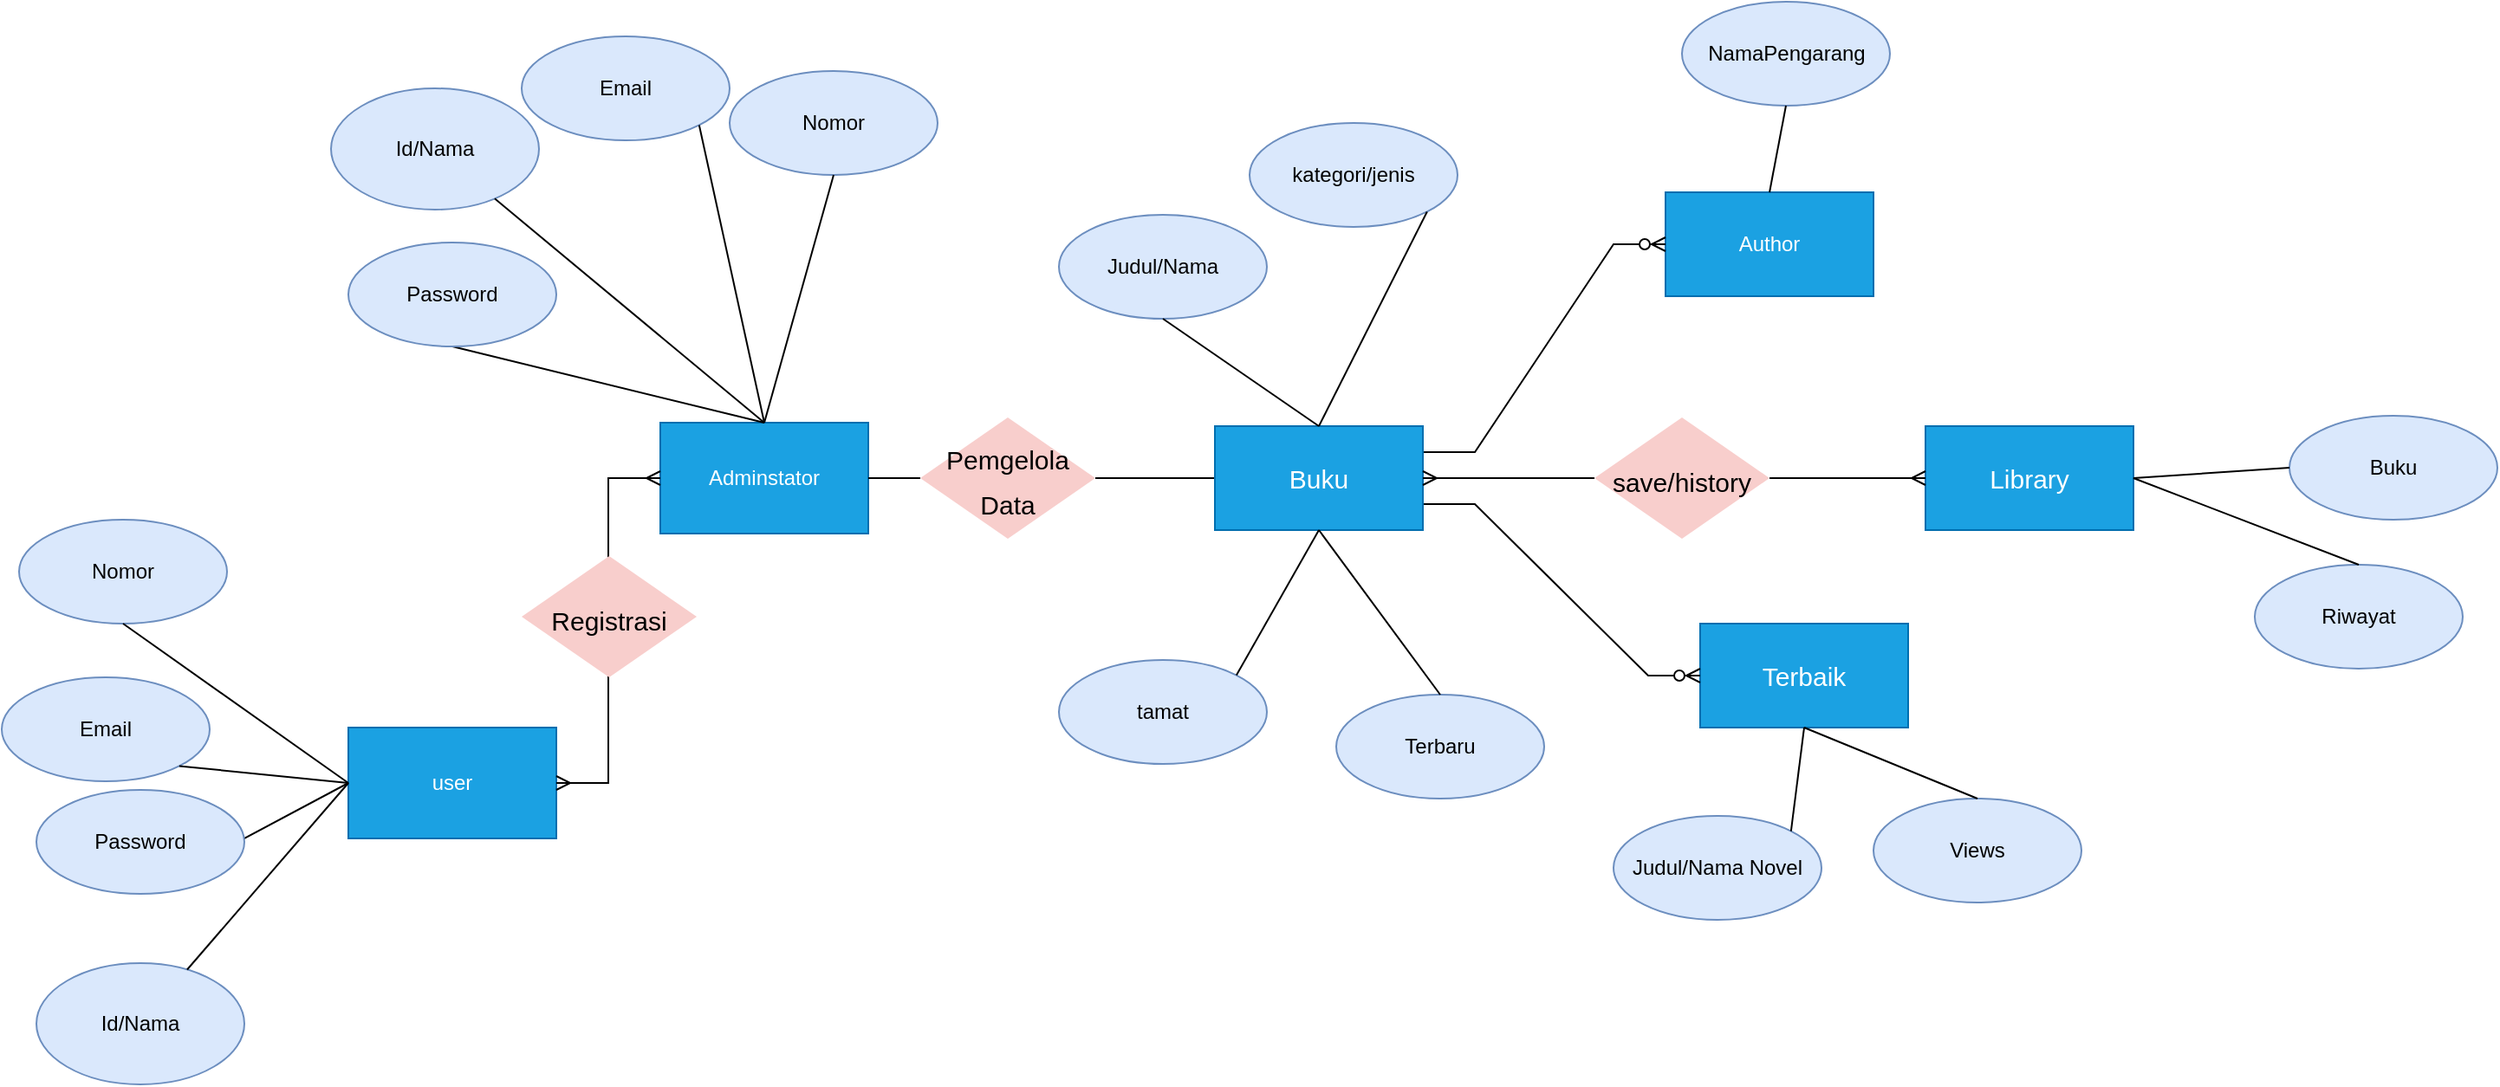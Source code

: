 <mxfile version="17.4.4" type="github">
  <diagram id="R2lEEEUBdFMjLlhIrx00" name="Page-1">
    <mxGraphModel dx="2433" dy="561" grid="1" gridSize="10" guides="1" tooltips="1" connect="1" arrows="1" fold="1" page="1" pageScale="1" pageWidth="850" pageHeight="1100" math="0" shadow="0" extFonts="Permanent Marker^https://fonts.googleapis.com/css?family=Permanent+Marker">
      <root>
        <mxCell id="0" />
        <mxCell id="1" parent="0" />
        <mxCell id="CbDsk19hhCigHRKHpzX0-1" value="Adminstator" style="rounded=0;whiteSpace=wrap;html=1;fillColor=#1ba1e2;strokeColor=#006EAF;fontColor=#ffffff;" parent="1" vertex="1">
          <mxGeometry x="150" y="763" width="120" height="64" as="geometry" />
        </mxCell>
        <mxCell id="CbDsk19hhCigHRKHpzX0-2" value="Id/Nama" style="ellipse;whiteSpace=wrap;html=1;fillColor=#dae8fc;strokeColor=#6c8ebf;" parent="1" vertex="1">
          <mxGeometry x="-40" y="570" width="120" height="70" as="geometry" />
        </mxCell>
        <mxCell id="CbDsk19hhCigHRKHpzX0-3" value="" style="endArrow=none;html=1;rounded=0;exitX=0.5;exitY=0;exitDx=0;exitDy=0;" parent="1" source="CbDsk19hhCigHRKHpzX0-1" target="CbDsk19hhCigHRKHpzX0-2" edge="1">
          <mxGeometry width="50" height="50" relative="1" as="geometry">
            <mxPoint x="242" y="720" as="sourcePoint" />
            <mxPoint x="292" y="670" as="targetPoint" />
          </mxGeometry>
        </mxCell>
        <mxCell id="CbDsk19hhCigHRKHpzX0-4" value="" style="endArrow=none;html=1;rounded=0;exitX=0.5;exitY=0;exitDx=0;exitDy=0;entryX=0.5;entryY=1;entryDx=0;entryDy=0;" parent="1" source="CbDsk19hhCigHRKHpzX0-1" target="CbDsk19hhCigHRKHpzX0-6" edge="1">
          <mxGeometry width="50" height="50" relative="1" as="geometry">
            <mxPoint x="242" y="800" as="sourcePoint" />
            <mxPoint x="232" y="700" as="targetPoint" />
          </mxGeometry>
        </mxCell>
        <mxCell id="CbDsk19hhCigHRKHpzX0-5" value="Nomor" style="ellipse;whiteSpace=wrap;html=1;fillColor=#dae8fc;strokeColor=#6c8ebf;" parent="1" vertex="1">
          <mxGeometry x="190" y="560" width="120" height="60" as="geometry" />
        </mxCell>
        <mxCell id="CbDsk19hhCigHRKHpzX0-6" value="Password" style="ellipse;whiteSpace=wrap;html=1;fillColor=#dae8fc;strokeColor=#6c8ebf;" parent="1" vertex="1">
          <mxGeometry x="-30" y="659" width="120" height="60" as="geometry" />
        </mxCell>
        <mxCell id="CbDsk19hhCigHRKHpzX0-7" value="" style="endArrow=none;html=1;rounded=0;entryX=0.5;entryY=1;entryDx=0;entryDy=0;exitX=0.5;exitY=0;exitDx=0;exitDy=0;" parent="1" source="CbDsk19hhCigHRKHpzX0-1" target="CbDsk19hhCigHRKHpzX0-5" edge="1">
          <mxGeometry width="50" height="50" relative="1" as="geometry">
            <mxPoint x="443" y="738" as="sourcePoint" />
            <mxPoint x="332" y="620" as="targetPoint" />
          </mxGeometry>
        </mxCell>
        <mxCell id="CbDsk19hhCigHRKHpzX0-8" value="&lt;font style=&quot;font-size: 15px&quot;&gt;Terbaik&lt;/font&gt;" style="rounded=0;whiteSpace=wrap;html=1;fillColor=#1ba1e2;strokeColor=#006EAF;fontColor=#ffffff;" parent="1" vertex="1">
          <mxGeometry x="750" y="879" width="120" height="60" as="geometry" />
        </mxCell>
        <mxCell id="CbDsk19hhCigHRKHpzX0-9" value="Judul/Nama Novel" style="ellipse;whiteSpace=wrap;html=1;fillColor=#dae8fc;strokeColor=#6c8ebf;" parent="1" vertex="1">
          <mxGeometry x="700" y="990" width="120" height="60" as="geometry" />
        </mxCell>
        <mxCell id="CbDsk19hhCigHRKHpzX0-15" value="Author" style="rounded=0;whiteSpace=wrap;html=1;fillColor=#1ba1e2;fontColor=#ffffff;strokeColor=#006EAF;" parent="1" vertex="1">
          <mxGeometry x="730" y="630" width="120" height="60" as="geometry" />
        </mxCell>
        <mxCell id="CbDsk19hhCigHRKHpzX0-16" value="NamaPengarang" style="ellipse;whiteSpace=wrap;html=1;fillColor=#dae8fc;strokeColor=#6c8ebf;" parent="1" vertex="1">
          <mxGeometry x="739.5" y="520" width="120" height="60" as="geometry" />
        </mxCell>
        <mxCell id="CbDsk19hhCigHRKHpzX0-20" value="" style="endArrow=none;html=1;rounded=0;entryX=0.5;entryY=1;entryDx=0;entryDy=0;exitX=0.5;exitY=0;exitDx=0;exitDy=0;" parent="1" source="CbDsk19hhCigHRKHpzX0-15" target="CbDsk19hhCigHRKHpzX0-16" edge="1">
          <mxGeometry width="50" height="50" relative="1" as="geometry">
            <mxPoint x="677" y="666" as="sourcePoint" />
            <mxPoint x="790" y="619" as="targetPoint" />
          </mxGeometry>
        </mxCell>
        <mxCell id="CbDsk19hhCigHRKHpzX0-24" value="" style="endArrow=none;html=1;rounded=0;entryX=1;entryY=0;entryDx=0;entryDy=0;exitX=0.5;exitY=1;exitDx=0;exitDy=0;" parent="1" source="CbDsk19hhCigHRKHpzX0-8" target="CbDsk19hhCigHRKHpzX0-9" edge="1">
          <mxGeometry width="50" height="50" relative="1" as="geometry">
            <mxPoint x="557.878" y="929" as="sourcePoint" />
            <mxPoint x="575" y="981" as="targetPoint" />
          </mxGeometry>
        </mxCell>
        <mxCell id="CbDsk19hhCigHRKHpzX0-26" value="&lt;font style=&quot;font-size: 15px&quot;&gt;Library&lt;/font&gt;" style="rounded=0;whiteSpace=wrap;html=1;fillColor=#1ba1e2;strokeColor=#006EAF;fontColor=#ffffff;" parent="1" vertex="1">
          <mxGeometry x="880" y="765" width="120" height="60" as="geometry" />
        </mxCell>
        <mxCell id="CbDsk19hhCigHRKHpzX0-28" value="Buku" style="ellipse;whiteSpace=wrap;html=1;fillColor=#dae8fc;strokeColor=#6c8ebf;" parent="1" vertex="1">
          <mxGeometry x="1090" y="759" width="120" height="60" as="geometry" />
        </mxCell>
        <mxCell id="CbDsk19hhCigHRKHpzX0-29" value="Riwayat" style="ellipse;whiteSpace=wrap;html=1;fillColor=#dae8fc;strokeColor=#6c8ebf;" parent="1" vertex="1">
          <mxGeometry x="1070" y="845" width="120" height="60" as="geometry" />
        </mxCell>
        <mxCell id="CbDsk19hhCigHRKHpzX0-31" value="" style="endArrow=none;html=1;rounded=0;entryX=0;entryY=0.5;entryDx=0;entryDy=0;exitX=1;exitY=0.5;exitDx=0;exitDy=0;" parent="1" source="CbDsk19hhCigHRKHpzX0-26" target="CbDsk19hhCigHRKHpzX0-28" edge="1">
          <mxGeometry width="50" height="50" relative="1" as="geometry">
            <mxPoint x="1058" y="813.0" as="sourcePoint" />
            <mxPoint x="1160" y="669.0" as="targetPoint" />
          </mxGeometry>
        </mxCell>
        <mxCell id="CbDsk19hhCigHRKHpzX0-32" value="" style="endArrow=none;html=1;rounded=0;entryX=0.5;entryY=0;entryDx=0;entryDy=0;exitX=1;exitY=0.5;exitDx=0;exitDy=0;" parent="1" source="CbDsk19hhCigHRKHpzX0-26" target="CbDsk19hhCigHRKHpzX0-29" edge="1">
          <mxGeometry width="50" height="50" relative="1" as="geometry">
            <mxPoint x="1091" y="828" as="sourcePoint" />
            <mxPoint x="1160" y="669.0" as="targetPoint" />
          </mxGeometry>
        </mxCell>
        <mxCell id="CbDsk19hhCigHRKHpzX0-36" value="" style="edgeStyle=entityRelationEdgeStyle;fontSize=12;html=1;endArrow=ERmany;startArrow=none;rounded=0;entryX=0;entryY=0.5;entryDx=0;entryDy=0;exitX=1;exitY=0.5;exitDx=0;exitDy=0;" parent="1" source="CbDsk19hhCigHRKHpzX0-39" target="CbDsk19hhCigHRKHpzX0-26" edge="1">
          <mxGeometry width="100" height="100" relative="1" as="geometry">
            <mxPoint x="839" y="750" as="sourcePoint" />
            <mxPoint x="939" y="650" as="targetPoint" />
          </mxGeometry>
        </mxCell>
        <mxCell id="CbDsk19hhCigHRKHpzX0-45" value="Views" style="ellipse;whiteSpace=wrap;html=1;fillColor=#dae8fc;strokeColor=#6c8ebf;" parent="1" vertex="1">
          <mxGeometry x="850" y="980" width="120" height="60" as="geometry" />
        </mxCell>
        <mxCell id="CbDsk19hhCigHRKHpzX0-46" value="" style="endArrow=none;html=1;rounded=0;entryX=0.5;entryY=0;entryDx=0;entryDy=0;exitX=0.5;exitY=1;exitDx=0;exitDy=0;" parent="1" source="CbDsk19hhCigHRKHpzX0-8" target="CbDsk19hhCigHRKHpzX0-45" edge="1">
          <mxGeometry width="50" height="50" relative="1" as="geometry">
            <mxPoint x="710" y="960" as="sourcePoint" />
            <mxPoint x="712.408" y="1045.455" as="targetPoint" />
          </mxGeometry>
        </mxCell>
        <mxCell id="CbDsk19hhCigHRKHpzX0-47" value="Email" style="ellipse;whiteSpace=wrap;html=1;fillColor=#dae8fc;strokeColor=#6c8ebf;" parent="1" vertex="1">
          <mxGeometry x="70" y="540" width="120" height="60" as="geometry" />
        </mxCell>
        <mxCell id="CbDsk19hhCigHRKHpzX0-48" value="" style="endArrow=none;html=1;rounded=0;entryX=1;entryY=1;entryDx=0;entryDy=0;exitX=0.5;exitY=0;exitDx=0;exitDy=0;" parent="1" source="CbDsk19hhCigHRKHpzX0-1" target="CbDsk19hhCigHRKHpzX0-47" edge="1">
          <mxGeometry width="50" height="50" relative="1" as="geometry">
            <mxPoint x="550" y="890" as="sourcePoint" />
            <mxPoint x="513" y="679" as="targetPoint" />
          </mxGeometry>
        </mxCell>
        <mxCell id="CbDsk19hhCigHRKHpzX0-49" value="user" style="rounded=0;whiteSpace=wrap;html=1;fillColor=#1ba1e2;strokeColor=#006EAF;fontColor=#ffffff;" parent="1" vertex="1">
          <mxGeometry x="-30" y="939" width="120" height="64" as="geometry" />
        </mxCell>
        <mxCell id="CbDsk19hhCigHRKHpzX0-50" value="" style="edgeStyle=entityRelationEdgeStyle;fontSize=12;html=1;endArrow=ERmany;startArrow=ERmany;rounded=0;exitX=1;exitY=0.5;exitDx=0;exitDy=0;entryX=0;entryY=0.5;entryDx=0;entryDy=0;" parent="1" source="CbDsk19hhCigHRKHpzX0-49" target="CbDsk19hhCigHRKHpzX0-1" edge="1">
          <mxGeometry width="100" height="100" relative="1" as="geometry">
            <mxPoint x="369" y="939" as="sourcePoint" />
            <mxPoint x="481" y="879" as="targetPoint" />
          </mxGeometry>
        </mxCell>
        <mxCell id="CbDsk19hhCigHRKHpzX0-51" value="Id/Nama" style="ellipse;whiteSpace=wrap;html=1;fillColor=#dae8fc;strokeColor=#6c8ebf;" parent="1" vertex="1">
          <mxGeometry x="-210" y="1075" width="120" height="70" as="geometry" />
        </mxCell>
        <mxCell id="CbDsk19hhCigHRKHpzX0-52" value="" style="endArrow=none;html=1;rounded=0;exitX=0;exitY=0.5;exitDx=0;exitDy=0;" parent="1" source="CbDsk19hhCigHRKHpzX0-49" target="CbDsk19hhCigHRKHpzX0-51" edge="1">
          <mxGeometry width="50" height="50" relative="1" as="geometry">
            <mxPoint x="122.0" y="970.0" as="sourcePoint" />
            <mxPoint x="-44" y="870" as="targetPoint" />
          </mxGeometry>
        </mxCell>
        <mxCell id="CbDsk19hhCigHRKHpzX0-53" value="" style="endArrow=none;html=1;rounded=0;exitX=0;exitY=0.5;exitDx=0;exitDy=0;entryX=0.5;entryY=1;entryDx=0;entryDy=0;" parent="1" source="CbDsk19hhCigHRKHpzX0-49" target="CbDsk19hhCigHRKHpzX0-55" edge="1">
          <mxGeometry width="50" height="50" relative="1" as="geometry">
            <mxPoint x="122.0" y="970.0" as="sourcePoint" />
            <mxPoint x="-104" y="900" as="targetPoint" />
          </mxGeometry>
        </mxCell>
        <mxCell id="CbDsk19hhCigHRKHpzX0-54" value="Nomor" style="ellipse;whiteSpace=wrap;html=1;fillColor=#dae8fc;strokeColor=#6c8ebf;" parent="1" vertex="1">
          <mxGeometry x="-220" y="819" width="120" height="60" as="geometry" />
        </mxCell>
        <mxCell id="CbDsk19hhCigHRKHpzX0-55" value="Password" style="ellipse;whiteSpace=wrap;html=1;fillColor=#dae8fc;strokeColor=#6c8ebf;" parent="1" vertex="1">
          <mxGeometry x="-210" y="975" width="120" height="60" as="geometry" />
        </mxCell>
        <mxCell id="CbDsk19hhCigHRKHpzX0-56" value="" style="endArrow=none;html=1;rounded=0;entryX=0.5;entryY=1;entryDx=0;entryDy=0;exitX=0;exitY=0.5;exitDx=0;exitDy=0;" parent="1" source="CbDsk19hhCigHRKHpzX0-49" target="CbDsk19hhCigHRKHpzX0-54" edge="1">
          <mxGeometry width="50" height="50" relative="1" as="geometry">
            <mxPoint x="122.0" y="970.0" as="sourcePoint" />
            <mxPoint x="-4" y="820" as="targetPoint" />
          </mxGeometry>
        </mxCell>
        <mxCell id="CbDsk19hhCigHRKHpzX0-57" value="Email" style="ellipse;whiteSpace=wrap;html=1;fillColor=#dae8fc;strokeColor=#6c8ebf;" parent="1" vertex="1">
          <mxGeometry x="-230" y="910" width="120" height="60" as="geometry" />
        </mxCell>
        <mxCell id="CbDsk19hhCigHRKHpzX0-58" value="" style="endArrow=none;html=1;rounded=0;entryX=1;entryY=1;entryDx=0;entryDy=0;exitX=0;exitY=0.5;exitDx=0;exitDy=0;" parent="1" source="CbDsk19hhCigHRKHpzX0-49" target="CbDsk19hhCigHRKHpzX0-57" edge="1">
          <mxGeometry width="50" height="50" relative="1" as="geometry">
            <mxPoint x="122.0" y="970.0" as="sourcePoint" />
            <mxPoint x="177" y="879" as="targetPoint" />
          </mxGeometry>
        </mxCell>
        <mxCell id="CbDsk19hhCigHRKHpzX0-59" value="&lt;font style=&quot;font-size: 15px&quot;&gt;Registrasi&lt;/font&gt;" style="rhombus;whiteSpace=wrap;html=1;fontSize=21;strokeColor=none;strokeWidth=2;rotation=0;fillColor=#f8cecc;" parent="1" vertex="1">
          <mxGeometry x="70" y="840" width="101" height="70" as="geometry" />
        </mxCell>
        <mxCell id="CbDsk19hhCigHRKHpzX0-60" value="" style="edgeStyle=entityRelationEdgeStyle;fontSize=12;html=1;endArrow=ERzeroToMany;endFill=1;rounded=0;entryX=0;entryY=0.5;entryDx=0;entryDy=0;exitX=1;exitY=0.25;exitDx=0;exitDy=0;" parent="1" target="CbDsk19hhCigHRKHpzX0-15" edge="1" source="VUE40kJUvta-4bi5h7sM-3">
          <mxGeometry width="100" height="100" relative="1" as="geometry">
            <mxPoint x="600" y="800" as="sourcePoint" />
            <mxPoint x="770" y="770" as="targetPoint" />
          </mxGeometry>
        </mxCell>
        <mxCell id="CbDsk19hhCigHRKHpzX0-61" value="" style="endArrow=none;html=1;rounded=0;exitX=1;exitY=0.5;exitDx=0;exitDy=0;startArrow=none;entryX=0;entryY=0.5;entryDx=0;entryDy=0;" parent="1" source="CbDsk19hhCigHRKHpzX0-63" edge="1" target="VUE40kJUvta-4bi5h7sM-3">
          <mxGeometry width="50" height="50" relative="1" as="geometry">
            <mxPoint x="690" y="850" as="sourcePoint" />
            <mxPoint x="600" y="800" as="targetPoint" />
          </mxGeometry>
        </mxCell>
        <mxCell id="CbDsk19hhCigHRKHpzX0-62" value="" style="edgeStyle=entityRelationEdgeStyle;fontSize=12;html=1;endArrow=ERzeroToMany;endFill=1;rounded=0;entryX=0;entryY=0.5;entryDx=0;entryDy=0;exitX=1;exitY=0.75;exitDx=0;exitDy=0;" parent="1" target="CbDsk19hhCigHRKHpzX0-8" edge="1" source="VUE40kJUvta-4bi5h7sM-3">
          <mxGeometry width="100" height="100" relative="1" as="geometry">
            <mxPoint x="590" y="800" as="sourcePoint" />
            <mxPoint x="770" y="770" as="targetPoint" />
          </mxGeometry>
        </mxCell>
        <mxCell id="CbDsk19hhCigHRKHpzX0-63" value="&lt;font style=&quot;font-size: 15px&quot;&gt;Pemgelola Data&lt;/font&gt;" style="rhombus;whiteSpace=wrap;html=1;fontSize=21;strokeColor=none;strokeWidth=2;rotation=0;fillColor=#f8cecc;" parent="1" vertex="1">
          <mxGeometry x="300" y="760" width="101" height="70" as="geometry" />
        </mxCell>
        <mxCell id="VUE40kJUvta-4bi5h7sM-1" value="" style="endArrow=none;html=1;rounded=0;exitX=1;exitY=0.5;exitDx=0;exitDy=0;" edge="1" parent="1" source="CbDsk19hhCigHRKHpzX0-1" target="CbDsk19hhCigHRKHpzX0-63">
          <mxGeometry width="50" height="50" relative="1" as="geometry">
            <mxPoint x="390" y="797" as="sourcePoint" />
            <mxPoint x="600" y="800.0" as="targetPoint" />
          </mxGeometry>
        </mxCell>
        <mxCell id="VUE40kJUvta-4bi5h7sM-3" value="&lt;font style=&quot;font-size: 15px&quot;&gt;Buku&lt;/font&gt;" style="rounded=0;whiteSpace=wrap;html=1;fillColor=#1ba1e2;strokeColor=#006EAF;fontColor=#ffffff;" vertex="1" parent="1">
          <mxGeometry x="470" y="765" width="120" height="60" as="geometry" />
        </mxCell>
        <mxCell id="VUE40kJUvta-4bi5h7sM-6" value="Judul/Nama" style="ellipse;whiteSpace=wrap;html=1;fillColor=#dae8fc;strokeColor=#6c8ebf;" vertex="1" parent="1">
          <mxGeometry x="380" y="643" width="120" height="60" as="geometry" />
        </mxCell>
        <mxCell id="VUE40kJUvta-4bi5h7sM-7" value="" style="endArrow=none;html=1;rounded=0;entryX=0.5;entryY=1;entryDx=0;entryDy=0;exitX=0.5;exitY=0;exitDx=0;exitDy=0;" edge="1" parent="1" source="VUE40kJUvta-4bi5h7sM-3" target="VUE40kJUvta-4bi5h7sM-6">
          <mxGeometry width="50" height="50" relative="1" as="geometry">
            <mxPoint x="220" y="773" as="sourcePoint" />
            <mxPoint x="260" y="630" as="targetPoint" />
          </mxGeometry>
        </mxCell>
        <mxCell id="VUE40kJUvta-4bi5h7sM-8" value="kategori/jenis" style="ellipse;whiteSpace=wrap;html=1;fillColor=#dae8fc;strokeColor=#6c8ebf;" vertex="1" parent="1">
          <mxGeometry x="490" y="590" width="120" height="60" as="geometry" />
        </mxCell>
        <mxCell id="VUE40kJUvta-4bi5h7sM-9" value="" style="endArrow=none;html=1;rounded=0;entryX=1;entryY=1;entryDx=0;entryDy=0;exitX=0.5;exitY=0;exitDx=0;exitDy=0;" edge="1" parent="1" source="VUE40kJUvta-4bi5h7sM-3" target="VUE40kJUvta-4bi5h7sM-8">
          <mxGeometry width="50" height="50" relative="1" as="geometry">
            <mxPoint x="570" y="720" as="sourcePoint" />
            <mxPoint x="468" y="660" as="targetPoint" />
          </mxGeometry>
        </mxCell>
        <mxCell id="mmSEuRWih1eIDGhHG5V7-1" value="tamat" style="ellipse;whiteSpace=wrap;html=1;fillColor=#dae8fc;strokeColor=#6c8ebf;" vertex="1" parent="1">
          <mxGeometry x="380" y="900" width="120" height="60" as="geometry" />
        </mxCell>
        <mxCell id="mmSEuRWih1eIDGhHG5V7-3" value="Terbaru" style="ellipse;whiteSpace=wrap;html=1;fillColor=#dae8fc;strokeColor=#6c8ebf;" vertex="1" parent="1">
          <mxGeometry x="540" y="920" width="120" height="60" as="geometry" />
        </mxCell>
        <mxCell id="mmSEuRWih1eIDGhHG5V7-5" value="" style="endArrow=none;html=1;rounded=0;entryX=0.5;entryY=1;entryDx=0;entryDy=0;exitX=1;exitY=0;exitDx=0;exitDy=0;" edge="1" parent="1" source="mmSEuRWih1eIDGhHG5V7-1" target="VUE40kJUvta-4bi5h7sM-3">
          <mxGeometry width="50" height="50" relative="1" as="geometry">
            <mxPoint x="540" y="775" as="sourcePoint" />
            <mxPoint x="450" y="713" as="targetPoint" />
          </mxGeometry>
        </mxCell>
        <mxCell id="mmSEuRWih1eIDGhHG5V7-6" value="" style="endArrow=none;html=1;rounded=0;entryX=0.5;entryY=1;entryDx=0;entryDy=0;exitX=0.5;exitY=0;exitDx=0;exitDy=0;" edge="1" parent="1" source="mmSEuRWih1eIDGhHG5V7-3" target="VUE40kJUvta-4bi5h7sM-3">
          <mxGeometry width="50" height="50" relative="1" as="geometry">
            <mxPoint x="550" y="785" as="sourcePoint" />
            <mxPoint x="460" y="723" as="targetPoint" />
          </mxGeometry>
        </mxCell>
        <mxCell id="CbDsk19hhCigHRKHpzX0-39" value="&lt;font style=&quot;font-size: 15px&quot;&gt;save/history&lt;/font&gt;" style="rhombus;whiteSpace=wrap;html=1;fontSize=21;strokeColor=none;strokeWidth=2;rotation=0;fillColor=#f8cecc;" parent="1" vertex="1">
          <mxGeometry x="689" y="760" width="101" height="70" as="geometry" />
        </mxCell>
        <mxCell id="mmSEuRWih1eIDGhHG5V7-7" value="" style="edgeStyle=entityRelationEdgeStyle;fontSize=12;html=1;endArrow=none;startArrow=ERmany;rounded=0;entryX=0;entryY=0.5;entryDx=0;entryDy=0;exitX=1;exitY=0.5;exitDx=0;exitDy=0;" edge="1" parent="1" source="VUE40kJUvta-4bi5h7sM-3" target="CbDsk19hhCigHRKHpzX0-39">
          <mxGeometry width="100" height="100" relative="1" as="geometry">
            <mxPoint x="590" y="795" as="sourcePoint" />
            <mxPoint x="880" y="795" as="targetPoint" />
          </mxGeometry>
        </mxCell>
      </root>
    </mxGraphModel>
  </diagram>
</mxfile>
